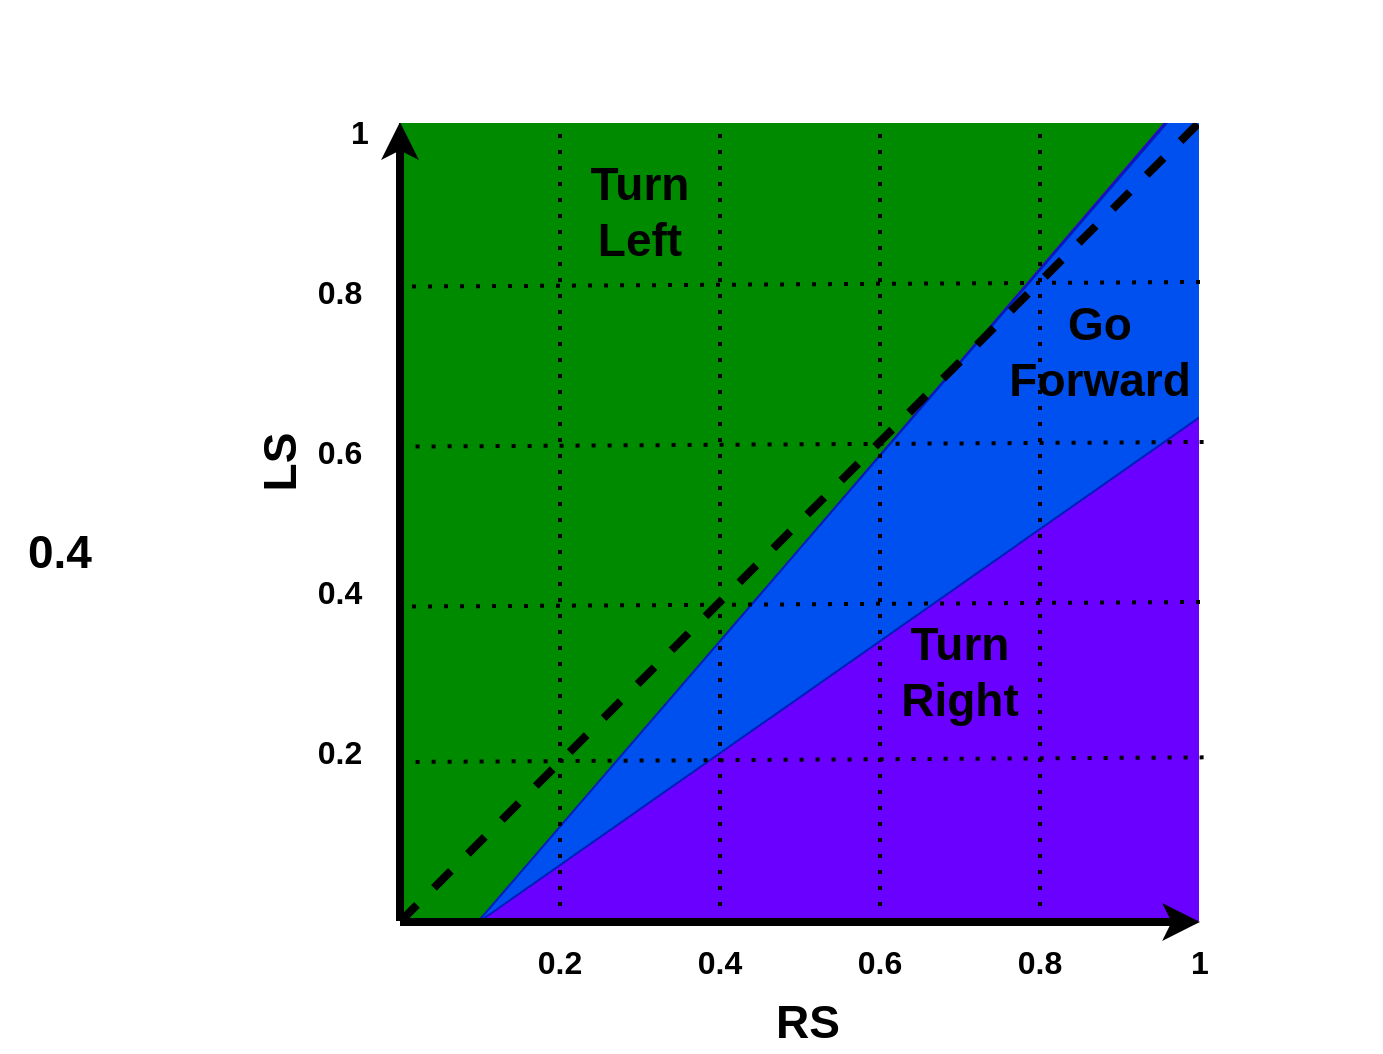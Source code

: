 <mxfile version="17.1.1" type="device"><diagram id="ia9UHZljjkD2rmZzcShN" name="Page-1"><mxGraphModel dx="780" dy="2280" grid="1" gridSize="10" guides="1" tooltips="1" connect="1" arrows="1" fold="1" page="1" pageScale="1" pageWidth="827" pageHeight="1169" math="0" shadow="0"><root><mxCell id="0"/><mxCell id="1" parent="0"/><mxCell id="RUPP9_kJBKiI66Zs7L9b-22" value="" style="shape=manualInput;whiteSpace=wrap;html=1;size=333;flipH=1;flipV=1;fillColor=#008a00;strokeColor=#005700;fontColor=#ffffff;" vertex="1" parent="1"><mxGeometry x="240" width="420" height="430" as="geometry"/></mxCell><mxCell id="RUPP9_kJBKiI66Zs7L9b-18" value="" style="shape=manualInput;whiteSpace=wrap;html=1;size=420;flipH=0;flipV=0;fillColor=#6a00ff;strokeColor=#3700CC;fontColor=#ffffff;" vertex="1" parent="1"><mxGeometry x="280" y="-20" width="360" height="420" as="geometry"/></mxCell><mxCell id="RUPP9_kJBKiI66Zs7L9b-2" value="" style="endArrow=classic;html=1;rounded=0;strokeWidth=4;" edge="1" parent="1"><mxGeometry width="50" height="50" relative="1" as="geometry"><mxPoint x="240" y="400" as="sourcePoint"/><mxPoint x="240" as="targetPoint"/></mxGeometry></mxCell><mxCell id="RUPP9_kJBKiI66Zs7L9b-10" value="" style="endArrow=none;dashed=1;html=1;dashPattern=1 3;strokeWidth=2;rounded=0;startArrow=none;" edge="1" parent="1" source="RUPP9_kJBKiI66Zs7L9b-26"><mxGeometry width="50" height="50" relative="1" as="geometry"><mxPoint x="640" y="400" as="sourcePoint"/><mxPoint x="640" as="targetPoint"/></mxGeometry></mxCell><mxCell id="RUPP9_kJBKiI66Zs7L9b-26" value="" style="shape=manualInput;whiteSpace=wrap;html=1;size=137;rotation=-35;fillColor=#0050ef;fontColor=#ffffff;strokeColor=#001DBC;" vertex="1" parent="1"><mxGeometry x="190" y="121.57" width="540" height="136.86" as="geometry"/></mxCell><mxCell id="RUPP9_kJBKiI66Zs7L9b-31" value="" style="endArrow=none;dashed=1;html=1;rounded=0;strokeWidth=4;exitX=1;exitY=0.07;exitDx=0;exitDy=0;exitPerimeter=0;entryX=0.048;entryY=1;entryDx=0;entryDy=0;entryPerimeter=0;" edge="1" parent="1" source="RUPP9_kJBKiI66Zs7L9b-22" target="RUPP9_kJBKiI66Zs7L9b-22"><mxGeometry width="50" height="50" relative="1" as="geometry"><mxPoint x="390" y="240" as="sourcePoint"/><mxPoint x="440" y="190" as="targetPoint"/></mxGeometry></mxCell><mxCell id="RUPP9_kJBKiI66Zs7L9b-9" value="" style="endArrow=none;dashed=1;html=1;dashPattern=1 3;strokeWidth=2;rounded=0;startArrow=none;" edge="1" parent="1"><mxGeometry width="50" height="50" relative="1" as="geometry"><mxPoint x="560" y="400" as="sourcePoint"/><mxPoint x="560" as="targetPoint"/></mxGeometry></mxCell><mxCell id="RUPP9_kJBKiI66Zs7L9b-8" value="" style="endArrow=none;dashed=1;html=1;dashPattern=1 3;strokeWidth=2;rounded=0;" edge="1" parent="1"><mxGeometry width="50" height="50" relative="1" as="geometry"><mxPoint x="480" y="400" as="sourcePoint"/><mxPoint x="480" as="targetPoint"/></mxGeometry></mxCell><mxCell id="RUPP9_kJBKiI66Zs7L9b-7" value="" style="endArrow=none;dashed=1;html=1;dashPattern=1 3;strokeWidth=2;rounded=0;startArrow=none;" edge="1" parent="1"><mxGeometry width="50" height="50" relative="1" as="geometry"><mxPoint x="400" y="400" as="sourcePoint"/><mxPoint x="400" as="targetPoint"/></mxGeometry></mxCell><mxCell id="RUPP9_kJBKiI66Zs7L9b-6" value="" style="endArrow=none;dashed=1;html=1;dashPattern=1 3;strokeWidth=2;rounded=0;" edge="1" parent="1"><mxGeometry width="50" height="50" relative="1" as="geometry"><mxPoint x="320" y="400" as="sourcePoint"/><mxPoint x="320" as="targetPoint"/></mxGeometry></mxCell><mxCell id="RUPP9_kJBKiI66Zs7L9b-36" value="" style="rounded=0;whiteSpace=wrap;html=1;strokeColor=#FFFFFF;" vertex="1" parent="1"><mxGeometry x="640" y="-60" width="90" height="460" as="geometry"/></mxCell><mxCell id="RUPP9_kJBKiI66Zs7L9b-37" value="" style="rounded=0;whiteSpace=wrap;html=1;strokeColor=#FFFFFF;rotation=-90;" vertex="1" parent="1"><mxGeometry x="400" y="-250" width="40" height="460" as="geometry"/></mxCell><mxCell id="RUPP9_kJBKiI66Zs7L9b-38" value="" style="rounded=0;whiteSpace=wrap;html=1;strokeColor=#FFFFFF;rotation=-90;" vertex="1" parent="1"><mxGeometry x="414" y="190" width="40" height="460" as="geometry"/></mxCell><mxCell id="RUPP9_kJBKiI66Zs7L9b-5" value="" style="endArrow=classic;html=1;rounded=0;strokeWidth=4;" edge="1" parent="1"><mxGeometry width="50" height="50" relative="1" as="geometry"><mxPoint x="240" y="400" as="sourcePoint"/><mxPoint x="640" y="400" as="targetPoint"/></mxGeometry></mxCell><mxCell id="RUPP9_kJBKiI66Zs7L9b-39" value="Turn Left" style="text;html=1;strokeColor=none;fillColor=none;align=center;verticalAlign=middle;whiteSpace=wrap;rounded=0;fontStyle=1;fontSize=23;" vertex="1" parent="1"><mxGeometry x="330" y="30" width="60" height="30" as="geometry"/></mxCell><mxCell id="RUPP9_kJBKiI66Zs7L9b-40" value="Turn Right" style="text;html=1;strokeColor=none;fillColor=none;align=center;verticalAlign=middle;whiteSpace=wrap;rounded=0;fontStyle=1;fontSize=23;" vertex="1" parent="1"><mxGeometry x="490" y="260" width="60" height="30" as="geometry"/></mxCell><mxCell id="RUPP9_kJBKiI66Zs7L9b-41" value="Go Forward" style="text;html=1;strokeColor=none;fillColor=none;align=center;verticalAlign=middle;whiteSpace=wrap;rounded=0;fontStyle=1;fontSize=23;" vertex="1" parent="1"><mxGeometry x="560" y="100" width="60" height="30" as="geometry"/></mxCell><mxCell id="RUPP9_kJBKiI66Zs7L9b-42" value="LS" style="text;html=1;strokeColor=none;fillColor=none;align=center;verticalAlign=middle;whiteSpace=wrap;rounded=0;fontStyle=1;fontSize=23;rotation=-90;" vertex="1" parent="1"><mxGeometry x="150" y="155" width="60" height="30" as="geometry"/></mxCell><mxCell id="RUPP9_kJBKiI66Zs7L9b-43" value="RS" style="text;html=1;strokeColor=none;fillColor=none;align=center;verticalAlign=middle;whiteSpace=wrap;rounded=0;fontStyle=1;fontSize=23;" vertex="1" parent="1"><mxGeometry x="414" y="435" width="60" height="30" as="geometry"/></mxCell><mxCell id="RUPP9_kJBKiI66Zs7L9b-44" value="1" style="text;html=1;strokeColor=none;fillColor=none;align=center;verticalAlign=middle;whiteSpace=wrap;rounded=0;fontStyle=1;fontSize=16;" vertex="1" parent="1"><mxGeometry x="610" y="405" width="60" height="30" as="geometry"/></mxCell><mxCell id="RUPP9_kJBKiI66Zs7L9b-45" value="1" style="text;html=1;strokeColor=none;fillColor=none;align=center;verticalAlign=middle;whiteSpace=wrap;rounded=0;fontStyle=1;fontSize=16;" vertex="1" parent="1"><mxGeometry x="190" y="-10" width="60" height="30" as="geometry"/></mxCell><mxCell id="RUPP9_kJBKiI66Zs7L9b-46" value="0.2" style="text;html=1;strokeColor=none;fillColor=none;align=center;verticalAlign=middle;whiteSpace=wrap;rounded=0;fontStyle=1;fontSize=16;" vertex="1" parent="1"><mxGeometry x="290" y="405" width="60" height="30" as="geometry"/></mxCell><mxCell id="RUPP9_kJBKiI66Zs7L9b-47" value="0.2" style="text;html=1;strokeColor=none;fillColor=none;align=center;verticalAlign=middle;whiteSpace=wrap;rounded=0;fontStyle=1;fontSize=16;" vertex="1" parent="1"><mxGeometry x="180" y="300" width="60" height="30" as="geometry"/></mxCell><mxCell id="RUPP9_kJBKiI66Zs7L9b-48" value="" style="endArrow=none;dashed=1;html=1;dashPattern=1 3;strokeWidth=2;rounded=0;exitX=1.005;exitY=0.804;exitDx=0;exitDy=0;exitPerimeter=0;" edge="1" parent="1" source="RUPP9_kJBKiI66Zs7L9b-18"><mxGeometry width="50" height="50" relative="1" as="geometry"><mxPoint x="330" y="410" as="sourcePoint"/><mxPoint x="240" y="320" as="targetPoint"/></mxGeometry></mxCell><mxCell id="RUPP9_kJBKiI66Zs7L9b-49" value="" style="endArrow=none;dashed=1;html=1;dashPattern=1 3;strokeWidth=2;rounded=0;exitX=1.005;exitY=0.804;exitDx=0;exitDy=0;exitPerimeter=0;" edge="1" parent="1"><mxGeometry width="50" height="50" relative="1" as="geometry"><mxPoint x="640" y="240.0" as="sourcePoint"/><mxPoint x="238.2" y="242.32" as="targetPoint"/></mxGeometry></mxCell><mxCell id="RUPP9_kJBKiI66Zs7L9b-50" value="" style="endArrow=none;dashed=1;html=1;dashPattern=1 3;strokeWidth=2;rounded=0;exitX=1.005;exitY=0.804;exitDx=0;exitDy=0;exitPerimeter=0;" edge="1" parent="1"><mxGeometry width="50" height="50" relative="1" as="geometry"><mxPoint x="641.8" y="160" as="sourcePoint"/><mxPoint x="240.0" y="162.32" as="targetPoint"/></mxGeometry></mxCell><mxCell id="RUPP9_kJBKiI66Zs7L9b-51" value="" style="endArrow=none;dashed=1;html=1;dashPattern=1 3;strokeWidth=2;rounded=0;exitX=1.005;exitY=0.804;exitDx=0;exitDy=0;exitPerimeter=0;" edge="1" parent="1"><mxGeometry width="50" height="50" relative="1" as="geometry"><mxPoint x="640" y="80" as="sourcePoint"/><mxPoint x="238.2" y="82.32" as="targetPoint"/></mxGeometry></mxCell><mxCell id="RUPP9_kJBKiI66Zs7L9b-52" value="0.4" style="text;html=1;strokeColor=none;fillColor=none;align=center;verticalAlign=middle;whiteSpace=wrap;rounded=0;fontStyle=1;fontSize=16;" vertex="1" parent="1"><mxGeometry x="370" y="405" width="60" height="30" as="geometry"/></mxCell><mxCell id="RUPP9_kJBKiI66Zs7L9b-54" value="0.6" style="text;html=1;strokeColor=none;fillColor=none;align=center;verticalAlign=middle;whiteSpace=wrap;rounded=0;fontStyle=1;fontSize=16;" vertex="1" parent="1"><mxGeometry x="450" y="405" width="60" height="30" as="geometry"/></mxCell><mxCell id="RUPP9_kJBKiI66Zs7L9b-55" value="0.8" style="text;html=1;strokeColor=none;fillColor=none;align=center;verticalAlign=middle;whiteSpace=wrap;rounded=0;fontStyle=1;fontSize=16;" vertex="1" parent="1"><mxGeometry x="530" y="405" width="60" height="30" as="geometry"/></mxCell><mxCell id="RUPP9_kJBKiI66Zs7L9b-56" value="0.4" style="text;html=1;strokeColor=none;fillColor=none;align=center;verticalAlign=middle;whiteSpace=wrap;rounded=0;fontStyle=1;fontSize=23;" vertex="1" parent="1"><mxGeometry x="40" y="200" width="60" height="30" as="geometry"/></mxCell><mxCell id="RUPP9_kJBKiI66Zs7L9b-57" value="0.6" style="text;html=1;strokeColor=none;fillColor=none;align=center;verticalAlign=middle;whiteSpace=wrap;rounded=0;fontStyle=1;fontSize=16;" vertex="1" parent="1"><mxGeometry x="180" y="150" width="60" height="30" as="geometry"/></mxCell><mxCell id="RUPP9_kJBKiI66Zs7L9b-58" value="0.8" style="text;html=1;strokeColor=none;fillColor=none;align=center;verticalAlign=middle;whiteSpace=wrap;rounded=0;fontStyle=1;fontSize=16;" vertex="1" parent="1"><mxGeometry x="180" y="70" width="60" height="30" as="geometry"/></mxCell><mxCell id="RUPP9_kJBKiI66Zs7L9b-60" value="0.4" style="text;html=1;strokeColor=none;fillColor=none;align=center;verticalAlign=middle;whiteSpace=wrap;rounded=0;fontStyle=1;fontSize=16;" vertex="1" parent="1"><mxGeometry x="180" y="220" width="60" height="30" as="geometry"/></mxCell></root></mxGraphModel></diagram></mxfile>
